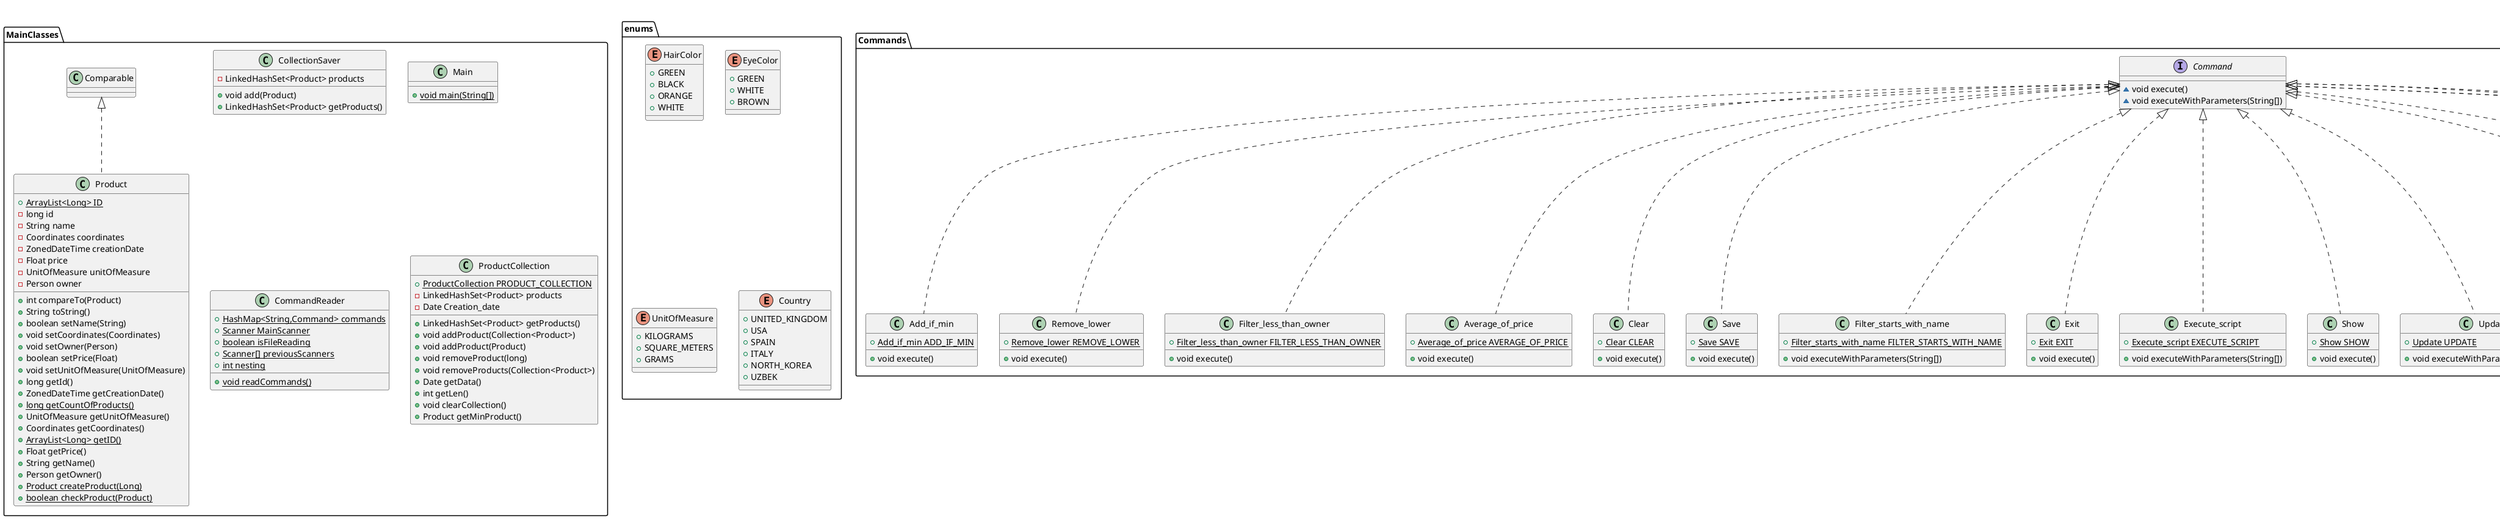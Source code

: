 @startuml
class MainClasses.CollectionSaver {
- LinkedHashSet<Product> products
+ void add(Product)
+ LinkedHashSet<Product> getProducts()
}
class Commands.Add_if_min {
+ {static} Add_if_min ADD_IF_MIN
+ void execute()
}
class Commands.Remove_lower {
+ {static} Remove_lower REMOVE_LOWER
+ void execute()
}
class Commands.Filter_less_than_owner {
+ {static} Filter_less_than_owner FILTER_LESS_THAN_OWNER
+ void execute()
}
class Commands.Average_of_price {
+ {static} Average_of_price AVERAGE_OF_PRICE
+ void execute()
}
class Commands.Clear {
+ {static} Clear CLEAR
+ void execute()
}
enum enums.HairColor {
+  GREEN
+  BLACK
+  ORANGE
+  WHITE
}
enum enums.EyeColor {
+  GREEN
+  WHITE
+  BROWN
}
class Commands.Save {
+ {static} Save SAVE
+ void execute()
}
class InnerClasses.Coordinates {
- double x
- Float y
+ boolean setX(double)
+ boolean setY(Float)
+ double getX()
+ Float getY()
+ String toString()
}
class MainClasses.Main {
+ {static} void main(String[])
}
interface Commands.Command {
~ void execute()
~ void executeWithParameters(String[])
}
class Commands.Filter_starts_with_name {
+ {static} Filter_starts_with_name FILTER_STARTS_WITH_NAME
+ void executeWithParameters(String[])
}
class Commands.Exit {
+ {static} Exit EXIT
+ void execute()
}
class MainClasses.CommandReader {
+ {static} HashMap<String,Command> commands
+ {static} Scanner MainScanner
+ {static} boolean isFileReading
+ {static} Scanner[] previousScanners
+ {static} int nesting
+ {static} void readCommands()
}
class Commands.Execute_script {
+ {static} Execute_script EXECUTE_SCRIPT
+ void executeWithParameters(String[])
}
class MainClasses.Product {
+ {static} ArrayList<Long> ID
- long id
- String name
- Coordinates coordinates
- ZonedDateTime creationDate
- Float price
- UnitOfMeasure unitOfMeasure
- Person owner
+ int compareTo(Product)
+ String toString()
+ boolean setName(String)
+ void setCoordinates(Coordinates)
+ void setOwner(Person)
+ boolean setPrice(Float)
+ void setUnitOfMeasure(UnitOfMeasure)
+ long getId()
+ ZonedDateTime getCreationDate()
+ {static} long getCountOfProducts()
+ UnitOfMeasure getUnitOfMeasure()
+ Coordinates getCoordinates()
+ {static} ArrayList<Long> getID()
+ Float getPrice()
+ String getName()
+ Person getOwner()
+ {static} Product createProduct(Long)
+ {static} boolean checkProduct(Product)
}
enum enums.UnitOfMeasure {
+  KILOGRAMS
+  SQUARE_METERS
+  GRAMS
}
class Commands.Show {
+ {static} Show SHOW
+ void execute()
}
class Commands.Update {
+ {static} Update UPDATE
+ void executeWithParameters(String[])
}
class Commands.Add {
+ {static} Add ADD
+ void execute()
}
class Commands.Remove_By_ID {
+ {static} Remove_By_ID REMOVE
+ void executeWithParameters(String[])
}
class MainClasses.ProductCollection {
+ {static} ProductCollection PRODUCT_COLLECTION
- LinkedHashSet<Product> products
- Date Creation_date
+ LinkedHashSet<Product> getProducts()
+ void addProduct(Collection<Product>)
+ void addProduct(Product)
+ void removeProduct(long)
+ void removeProducts(Collection<Product>)
+ Date getData()
+ int getLen()
+ void clearCollection()
+ Product getMinProduct()
}
class InnerClasses.Month {
- {static} HashMap<String,String> mounths
+ {static} String getMounthTranslation(String)
}
class Commands.Help {
+ {static} Help HELP
+ void execute()
}
class Commands.Remove_greater {
+ {static} Remove_greater REMOVE_GREATER
+ void execute()
}
class Commands.Info {
+ {static} Info INFO
+ void execute()
}
class InnerClasses.Person {
- String name
- String passportID
- EyeColor eyeColor
- HairColor hairColor
- Country nationality
+ boolean setName(String)
+ boolean setPassportID(String)
+ void setEyeColor(EyeColor)
+ void setHairColor(HairColor)
+ void setNationality(Country)
+ String getName()
+ Country getNationality()
+ EyeColor getEyeColor()
+ HairColor getHairColor()
+ String getPassportID()
+ String toString()
+ int compareTo(Person)
+ {static} Person createPerson()
}
enum enums.Country {
+  UNITED_KINGDOM
+  USA
+  SPAIN
+  ITALY
+  NORTH_KOREA
+  UZBEK
}
class Commands.Write {
+ {static} Write WRITE
+ void executeWithParameters(String[])
}


Commands.Command <|.. Commands.Add_if_min
Commands.Command <|.. Commands.Remove_lower
Commands.Command <|.. Commands.Filter_less_than_owner
Commands.Command <|.. Commands.Average_of_price
Commands.Command <|.. Commands.Clear
Commands.Command <|.. Commands.Save
Commands.Command <|.. Commands.Filter_starts_with_name
Commands.Command <|.. Commands.Exit
Commands.Command <|.. Commands.Execute_script
MainClasses.Comparable <|.. MainClasses.Product
Commands.Command <|.. Commands.Show
Commands.Command <|.. Commands.Update
Commands.Command <|.. Commands.Add
Commands.Command <|.. Commands.Remove_By_ID
Commands.Command <|.. Commands.Help
Commands.Command <|.. Commands.Remove_greater
Commands.Command <|.. Commands.Info
InnerClasses.Comparable <|.. InnerClasses.Person
Commands.Command <|.. Commands.Write
@enduml